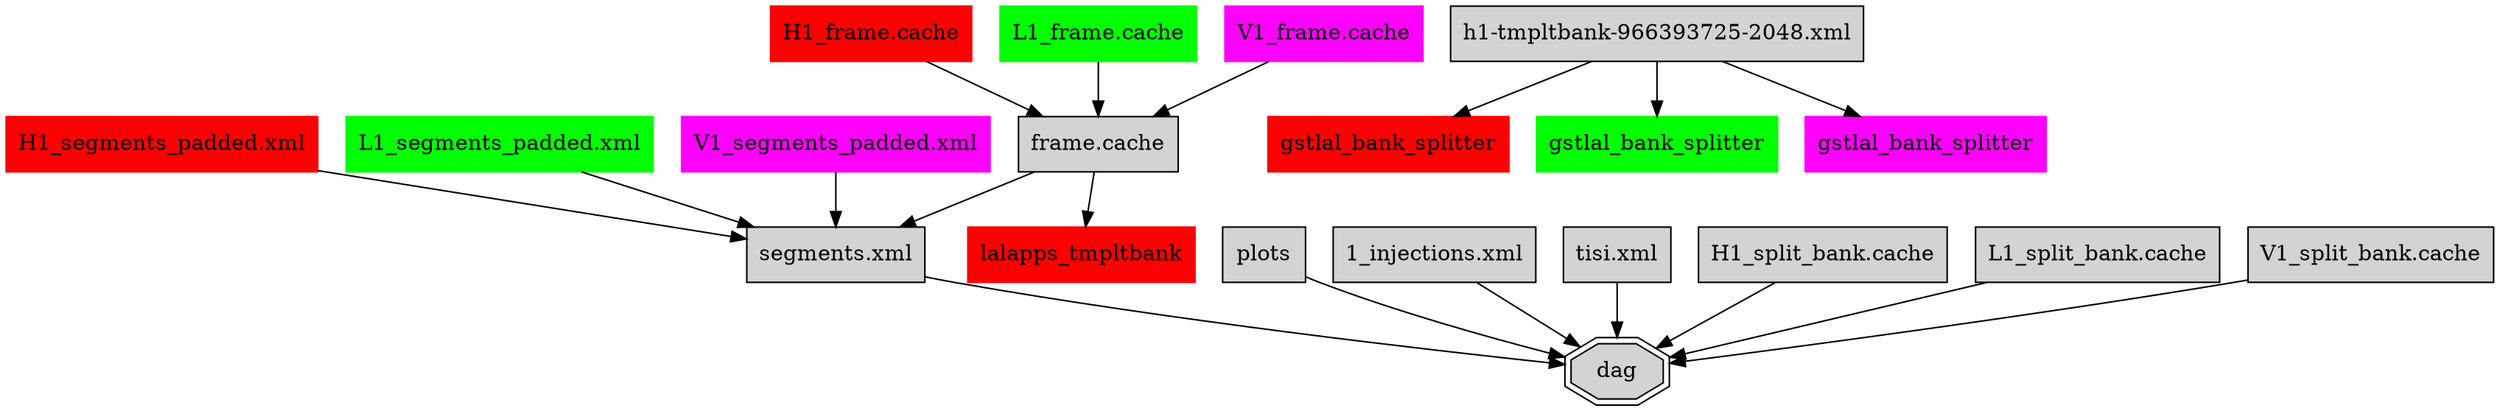digraph G {
	node [shape=box, style=filled];
	"H1_frame.cache" [color=red1];
	"L1_frame.cache" [color=green1];
	"V1_frame.cache" [color=magenta1];
	"frame.cache";
	
	"H1_frame.cache" -> "frame.cache";
	"L1_frame.cache" -> "frame.cache";
	"V1_frame.cache" -> "frame.cache";

	"H1_segments_padded.xml" [color=red1];
	"L1_segments_padded.xml" [color=green1];
	"V1_segments_padded.xml" [color=magenta1];
	"segments.xml";

	"H1_segments_padded.xml" -> "segments.xml";
	"L1_segments_padded.xml" -> "segments.xml";
	"V1_segments_padded.xml" -> "segments.xml";

	"frame.cache" -> "segments.xml";	

	"H1-TMPLTBANK-966393725-2048.xml" [color=red1, label="lalapps_tmpltbank"];

	"frame.cache" -> "H1-TMPLTBANK-966393725-2048.xml";
	
	"h1_split_bank.cache" [color=red1, label="gstlal_bank_splitter", URL="\ref gstlal_bank_splitter"];
	"l1_split_bank.cache" [color=green1, label="gstlal_bank_splitter", URL="\ref gstlal_bank_splitter"];
	"v1_split_bank.cache" [color=magenta1, label="gstlal_bank_splitter", URL="\ref gstlal_bank_splitter"];

	"h1-tmpltbank-966393725-2048.xml" -> "h1_split_bank.cache";
	"h1-tmpltbank-966393725-2048.xml" -> "l1_split_bank.cache";
	"h1-tmpltbank-966393725-2048.xml" -> "v1_split_bank.cache";

	plots;
	"1_injections.xml";
	"tisi.xml";

	dag [shape=doubleoctagon];

	"H1_split_bank.cache" -> dag;
	"L1_split_bank.cache" -> dag;
	"V1_split_bank.cache" -> dag;
	plots -> dag;
	"1_injections.xml" -> dag;
	"tisi.xml" -> dag;
	"segments.xml" -> dag;
}
